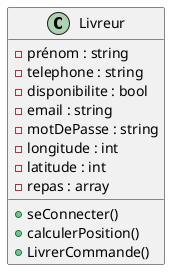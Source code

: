 @startuml Livreur

Class Livreur {
    - prénom : string
    - telephone : string
    - disponibilite : bool
    - email : string
    - motDePasse : string
    - longitude : int
    - latitude : int
    - repas : array

    + seConnecter()
    + calculerPosition()
    + LivrerCommande()
}

@enduml



